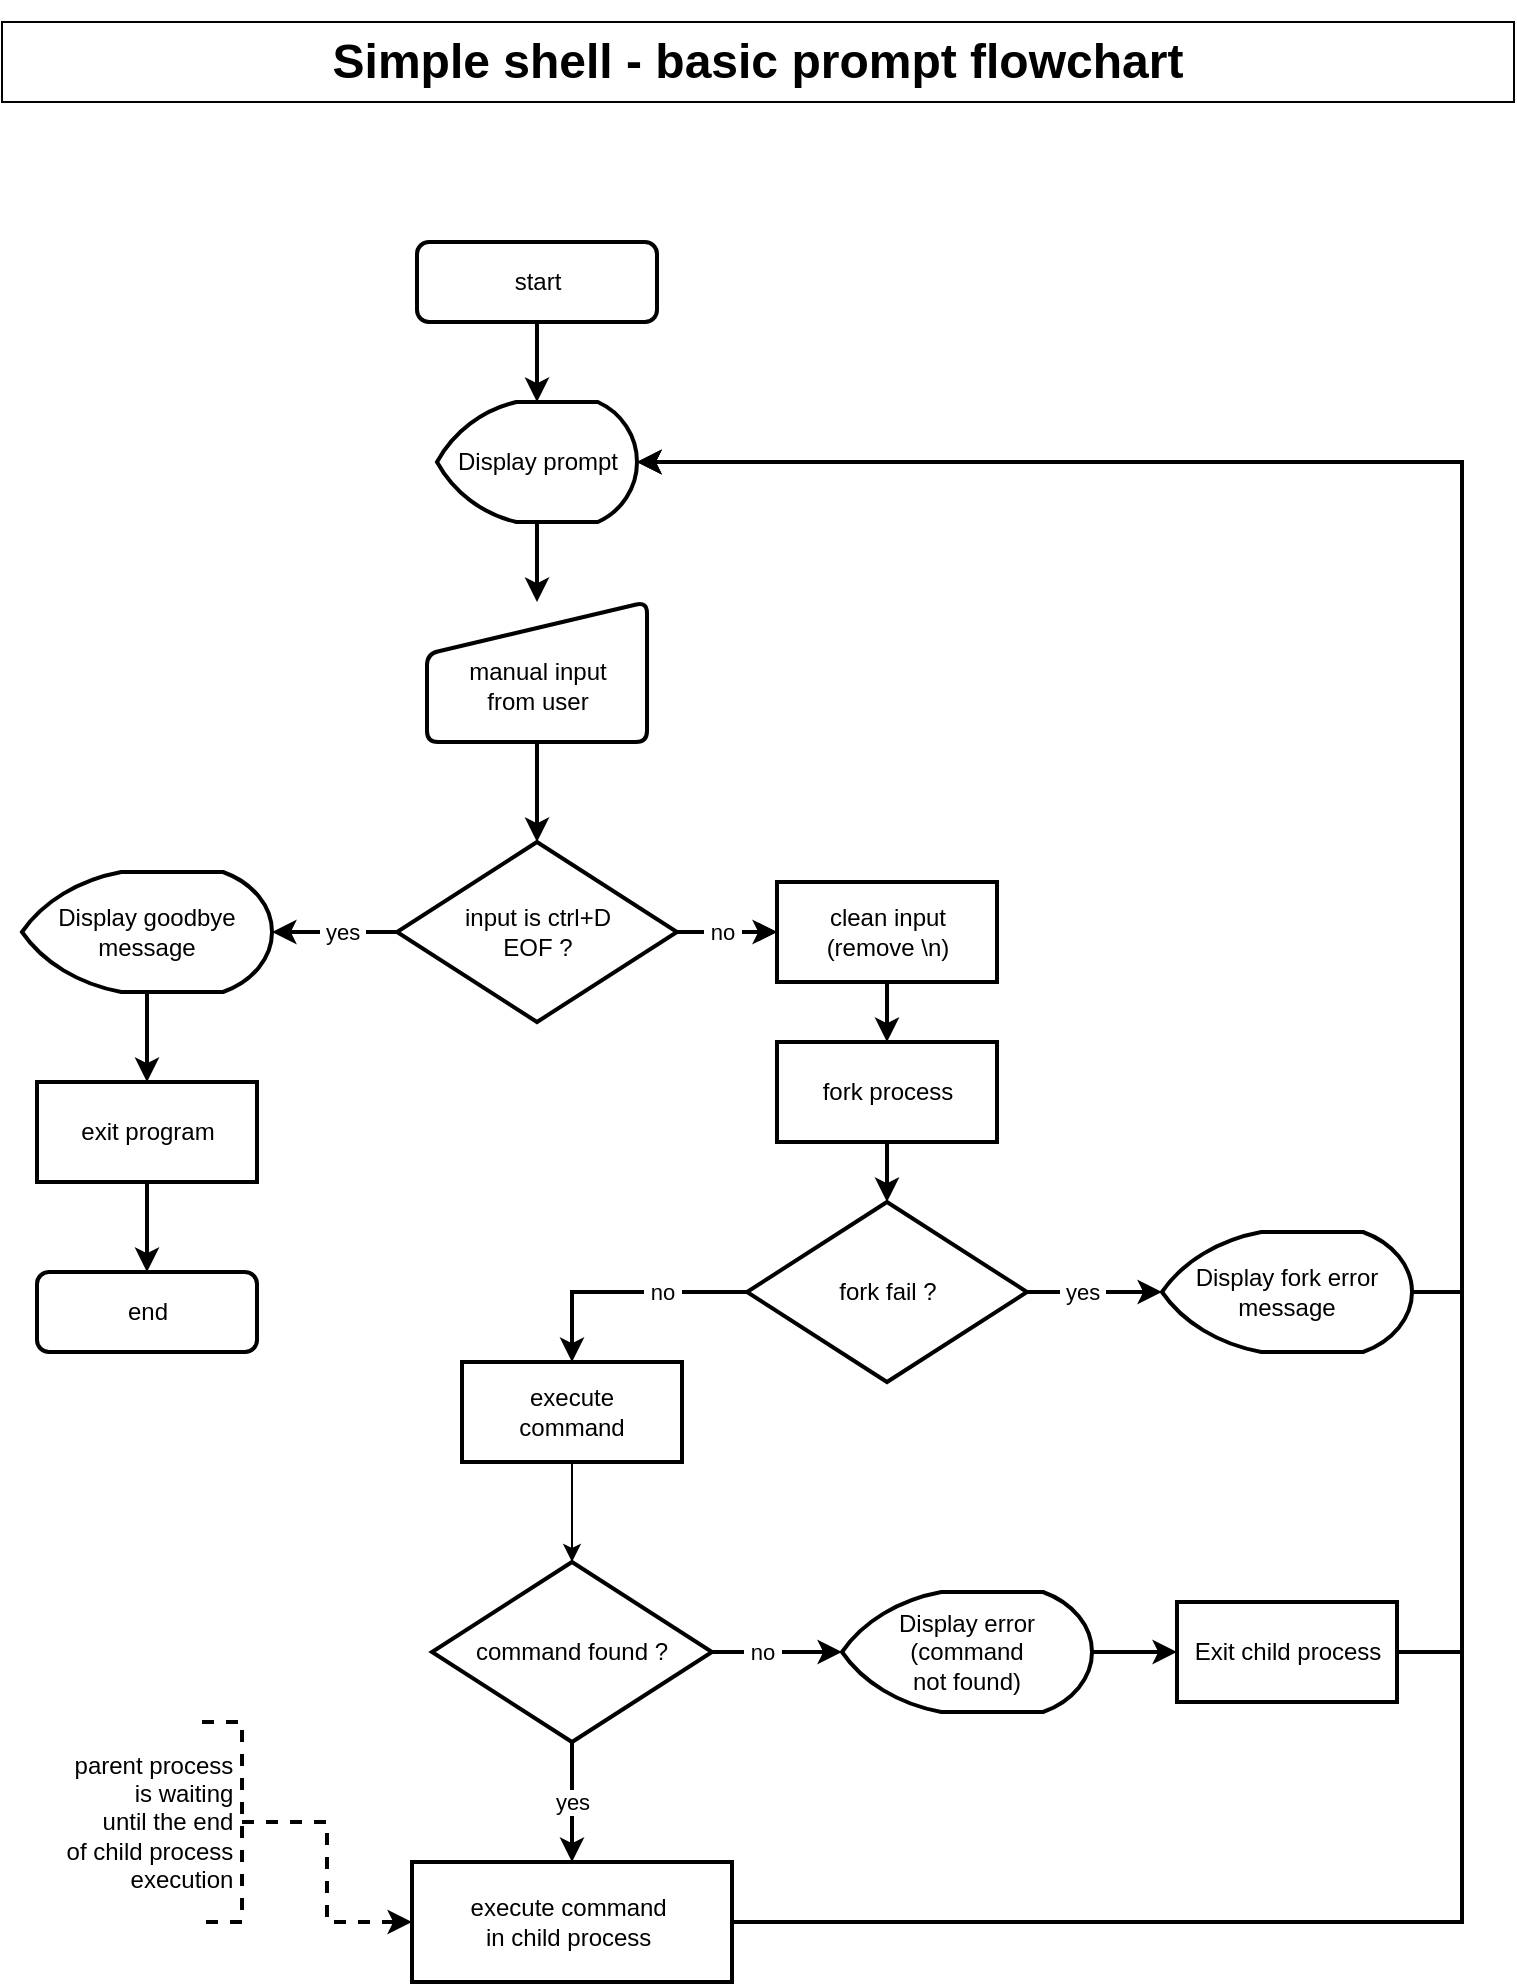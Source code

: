 <mxfile version="24.7.17">
  <diagram id="C5RBs43oDa-KdzZeNtuy" name="Page-1">
    <mxGraphModel dx="950" dy="646" grid="1" gridSize="10" guides="1" tooltips="1" connect="1" arrows="1" fold="1" page="1" pageScale="1" pageWidth="827" pageHeight="1169" math="0" shadow="0">
      <root>
        <mxCell id="WIyWlLk6GJQsqaUBKTNV-0" />
        <mxCell id="WIyWlLk6GJQsqaUBKTNV-1" parent="WIyWlLk6GJQsqaUBKTNV-0" />
        <mxCell id="WIyWlLk6GJQsqaUBKTNV-3" value="start" style="rounded=1;whiteSpace=wrap;html=1;fontSize=12;glass=0;strokeWidth=2;shadow=0;" parent="WIyWlLk6GJQsqaUBKTNV-1" vertex="1">
          <mxGeometry x="251.5" y="150" width="120" height="40" as="geometry" />
        </mxCell>
        <mxCell id="NejKWs3AC0AdlwhUtmeb-6" style="edgeStyle=orthogonalEdgeStyle;rounded=0;orthogonalLoop=1;jettySize=auto;html=1;strokeWidth=2;" parent="WIyWlLk6GJQsqaUBKTNV-1" source="NejKWs3AC0AdlwhUtmeb-3" target="NejKWs3AC0AdlwhUtmeb-5" edge="1">
          <mxGeometry relative="1" as="geometry" />
        </mxCell>
        <mxCell id="NejKWs3AC0AdlwhUtmeb-3" value="Display prompt" style="strokeWidth=2;html=1;shape=mxgraph.flowchart.display;whiteSpace=wrap;" parent="WIyWlLk6GJQsqaUBKTNV-1" vertex="1">
          <mxGeometry x="261.5" y="230" width="100" height="60" as="geometry" />
        </mxCell>
        <mxCell id="NejKWs3AC0AdlwhUtmeb-4" style="edgeStyle=orthogonalEdgeStyle;rounded=0;orthogonalLoop=1;jettySize=auto;html=1;entryX=0.5;entryY=0;entryDx=0;entryDy=0;entryPerimeter=0;strokeWidth=2;" parent="WIyWlLk6GJQsqaUBKTNV-1" source="WIyWlLk6GJQsqaUBKTNV-3" target="NejKWs3AC0AdlwhUtmeb-3" edge="1">
          <mxGeometry relative="1" as="geometry" />
        </mxCell>
        <mxCell id="NejKWs3AC0AdlwhUtmeb-5" value="&lt;div&gt;&lt;br&gt;&lt;/div&gt;manual input&lt;div&gt;from user&lt;/div&gt;" style="html=1;strokeWidth=2;shape=manualInput;whiteSpace=wrap;rounded=1;size=26;arcSize=11;" parent="WIyWlLk6GJQsqaUBKTNV-1" vertex="1">
          <mxGeometry x="256.5" y="330" width="110" height="70" as="geometry" />
        </mxCell>
        <mxCell id="NejKWs3AC0AdlwhUtmeb-13" value="&amp;nbsp;yes&amp;nbsp;" style="edgeStyle=orthogonalEdgeStyle;rounded=0;orthogonalLoop=1;jettySize=auto;html=1;entryX=1;entryY=0.5;entryDx=0;entryDy=0;entryPerimeter=0;strokeWidth=2;" parent="WIyWlLk6GJQsqaUBKTNV-1" source="NejKWs3AC0AdlwhUtmeb-7" target="NejKWs3AC0AdlwhUtmeb-24" edge="1">
          <mxGeometry x="-0.12" relative="1" as="geometry">
            <mxPoint as="offset" />
          </mxGeometry>
        </mxCell>
        <mxCell id="NejKWs3AC0AdlwhUtmeb-17" style="edgeStyle=orthogonalEdgeStyle;rounded=0;orthogonalLoop=1;jettySize=auto;html=1;entryX=0;entryY=0.5;entryDx=0;entryDy=0;strokeWidth=2;" parent="WIyWlLk6GJQsqaUBKTNV-1" source="NejKWs3AC0AdlwhUtmeb-7" target="NejKWs3AC0AdlwhUtmeb-16" edge="1">
          <mxGeometry relative="1" as="geometry" />
        </mxCell>
        <mxCell id="NejKWs3AC0AdlwhUtmeb-37" value="&amp;nbsp;no&amp;nbsp;" style="edgeStyle=orthogonalEdgeStyle;rounded=0;orthogonalLoop=1;jettySize=auto;html=1;" parent="WIyWlLk6GJQsqaUBKTNV-1" source="NejKWs3AC0AdlwhUtmeb-7" target="NejKWs3AC0AdlwhUtmeb-16" edge="1">
          <mxGeometry x="-0.1" relative="1" as="geometry">
            <mxPoint as="offset" />
          </mxGeometry>
        </mxCell>
        <mxCell id="NejKWs3AC0AdlwhUtmeb-7" value="input is ctrl+D&lt;br&gt;EOF ?" style="strokeWidth=2;html=1;shape=mxgraph.flowchart.decision;whiteSpace=wrap;" parent="WIyWlLk6GJQsqaUBKTNV-1" vertex="1">
          <mxGeometry x="241.5" y="450" width="140" height="90" as="geometry" />
        </mxCell>
        <mxCell id="NejKWs3AC0AdlwhUtmeb-8" value="end" style="rounded=1;whiteSpace=wrap;html=1;fontSize=12;glass=0;strokeWidth=2;shadow=0;" parent="WIyWlLk6GJQsqaUBKTNV-1" vertex="1">
          <mxGeometry x="61.5" y="665" width="110" height="40" as="geometry" />
        </mxCell>
        <mxCell id="NejKWs3AC0AdlwhUtmeb-15" style="edgeStyle=orthogonalEdgeStyle;rounded=0;orthogonalLoop=1;jettySize=auto;html=1;strokeWidth=2;" parent="WIyWlLk6GJQsqaUBKTNV-1" source="NejKWs3AC0AdlwhUtmeb-12" target="NejKWs3AC0AdlwhUtmeb-8" edge="1">
          <mxGeometry relative="1" as="geometry" />
        </mxCell>
        <mxCell id="NejKWs3AC0AdlwhUtmeb-12" value="exit program" style="rounded=0;whiteSpace=wrap;html=1;strokeWidth=2;" parent="WIyWlLk6GJQsqaUBKTNV-1" vertex="1">
          <mxGeometry x="61.5" y="570" width="110" height="50" as="geometry" />
        </mxCell>
        <mxCell id="NejKWs3AC0AdlwhUtmeb-14" style="edgeStyle=orthogonalEdgeStyle;rounded=0;orthogonalLoop=1;jettySize=auto;html=1;entryX=0.5;entryY=0;entryDx=0;entryDy=0;entryPerimeter=0;strokeWidth=2;" parent="WIyWlLk6GJQsqaUBKTNV-1" source="NejKWs3AC0AdlwhUtmeb-5" target="NejKWs3AC0AdlwhUtmeb-7" edge="1">
          <mxGeometry relative="1" as="geometry" />
        </mxCell>
        <mxCell id="NejKWs3AC0AdlwhUtmeb-19" style="edgeStyle=orthogonalEdgeStyle;rounded=0;orthogonalLoop=1;jettySize=auto;html=1;entryX=0.5;entryY=0;entryDx=0;entryDy=0;strokeWidth=2;" parent="WIyWlLk6GJQsqaUBKTNV-1" source="NejKWs3AC0AdlwhUtmeb-16" target="NejKWs3AC0AdlwhUtmeb-18" edge="1">
          <mxGeometry relative="1" as="geometry" />
        </mxCell>
        <mxCell id="NejKWs3AC0AdlwhUtmeb-16" value="clean input&lt;div&gt;(remove \n)&lt;/div&gt;" style="rounded=0;whiteSpace=wrap;html=1;strokeWidth=2;" parent="WIyWlLk6GJQsqaUBKTNV-1" vertex="1">
          <mxGeometry x="431.5" y="470" width="110" height="50" as="geometry" />
        </mxCell>
        <mxCell id="NejKWs3AC0AdlwhUtmeb-18" value="fork process" style="rounded=0;whiteSpace=wrap;html=1;strokeWidth=2;" parent="WIyWlLk6GJQsqaUBKTNV-1" vertex="1">
          <mxGeometry x="431.5" y="550" width="110" height="50" as="geometry" />
        </mxCell>
        <mxCell id="NejKWs3AC0AdlwhUtmeb-40" value="&amp;nbsp;no&amp;nbsp;" style="edgeStyle=orthogonalEdgeStyle;rounded=0;orthogonalLoop=1;jettySize=auto;html=1;entryX=0.5;entryY=0;entryDx=0;entryDy=0;strokeWidth=2;" parent="WIyWlLk6GJQsqaUBKTNV-1" source="NejKWs3AC0AdlwhUtmeb-20" target="NejKWs3AC0AdlwhUtmeb-39" edge="1">
          <mxGeometry x="-0.306" relative="1" as="geometry">
            <mxPoint as="offset" />
          </mxGeometry>
        </mxCell>
        <mxCell id="NejKWs3AC0AdlwhUtmeb-20" value="fork fail ?" style="strokeWidth=2;html=1;shape=mxgraph.flowchart.decision;whiteSpace=wrap;" parent="WIyWlLk6GJQsqaUBKTNV-1" vertex="1">
          <mxGeometry x="416.5" y="630" width="140" height="90" as="geometry" />
        </mxCell>
        <mxCell id="NejKWs3AC0AdlwhUtmeb-21" style="edgeStyle=orthogonalEdgeStyle;rounded=0;orthogonalLoop=1;jettySize=auto;html=1;entryX=0.5;entryY=0;entryDx=0;entryDy=0;entryPerimeter=0;strokeWidth=2;" parent="WIyWlLk6GJQsqaUBKTNV-1" source="NejKWs3AC0AdlwhUtmeb-18" target="NejKWs3AC0AdlwhUtmeb-20" edge="1">
          <mxGeometry relative="1" as="geometry" />
        </mxCell>
        <mxCell id="NejKWs3AC0AdlwhUtmeb-25" style="edgeStyle=orthogonalEdgeStyle;rounded=0;orthogonalLoop=1;jettySize=auto;html=1;entryX=0.5;entryY=0;entryDx=0;entryDy=0;strokeWidth=2;" parent="WIyWlLk6GJQsqaUBKTNV-1" source="NejKWs3AC0AdlwhUtmeb-24" target="NejKWs3AC0AdlwhUtmeb-12" edge="1">
          <mxGeometry relative="1" as="geometry" />
        </mxCell>
        <mxCell id="NejKWs3AC0AdlwhUtmeb-24" value="Display goodbye message" style="strokeWidth=2;html=1;shape=mxgraph.flowchart.display;whiteSpace=wrap;" parent="WIyWlLk6GJQsqaUBKTNV-1" vertex="1">
          <mxGeometry x="54" y="465" width="125" height="60" as="geometry" />
        </mxCell>
        <mxCell id="NejKWs3AC0AdlwhUtmeb-26" value="Display fork error message" style="strokeWidth=2;html=1;shape=mxgraph.flowchart.display;whiteSpace=wrap;" parent="WIyWlLk6GJQsqaUBKTNV-1" vertex="1">
          <mxGeometry x="624" y="645" width="125" height="60" as="geometry" />
        </mxCell>
        <mxCell id="NejKWs3AC0AdlwhUtmeb-27" style="edgeStyle=orthogonalEdgeStyle;rounded=0;orthogonalLoop=1;jettySize=auto;html=1;entryX=0;entryY=0.5;entryDx=0;entryDy=0;entryPerimeter=0;strokeWidth=2;" parent="WIyWlLk6GJQsqaUBKTNV-1" source="NejKWs3AC0AdlwhUtmeb-20" target="NejKWs3AC0AdlwhUtmeb-26" edge="1">
          <mxGeometry relative="1" as="geometry" />
        </mxCell>
        <mxCell id="NejKWs3AC0AdlwhUtmeb-35" value="&amp;nbsp;yes&amp;nbsp;" style="edgeLabel;html=1;align=center;verticalAlign=middle;resizable=0;points=[];" parent="NejKWs3AC0AdlwhUtmeb-27" vertex="1" connectable="0">
          <mxGeometry x="-0.3" y="3" relative="1" as="geometry">
            <mxPoint x="4" y="3" as="offset" />
          </mxGeometry>
        </mxCell>
        <mxCell id="NejKWs3AC0AdlwhUtmeb-39" value="execute&lt;div&gt;command&lt;/div&gt;" style="rounded=0;whiteSpace=wrap;html=1;strokeWidth=2;" parent="WIyWlLk6GJQsqaUBKTNV-1" vertex="1">
          <mxGeometry x="274" y="710" width="110" height="50" as="geometry" />
        </mxCell>
        <mxCell id="NejKWs3AC0AdlwhUtmeb-59" value="yes" style="edgeStyle=orthogonalEdgeStyle;rounded=0;orthogonalLoop=1;jettySize=auto;html=1;entryX=0.5;entryY=0;entryDx=0;entryDy=0;strokeWidth=2;" parent="WIyWlLk6GJQsqaUBKTNV-1" source="NejKWs3AC0AdlwhUtmeb-41" target="NejKWs3AC0AdlwhUtmeb-58" edge="1">
          <mxGeometry relative="1" as="geometry" />
        </mxCell>
        <mxCell id="NejKWs3AC0AdlwhUtmeb-41" value="command found ?" style="strokeWidth=2;html=1;shape=mxgraph.flowchart.decision;whiteSpace=wrap;" parent="WIyWlLk6GJQsqaUBKTNV-1" vertex="1">
          <mxGeometry x="259" y="810" width="140" height="90" as="geometry" />
        </mxCell>
        <mxCell id="NejKWs3AC0AdlwhUtmeb-42" style="edgeStyle=orthogonalEdgeStyle;rounded=0;orthogonalLoop=1;jettySize=auto;html=1;entryX=0.5;entryY=0;entryDx=0;entryDy=0;entryPerimeter=0;" parent="WIyWlLk6GJQsqaUBKTNV-1" source="NejKWs3AC0AdlwhUtmeb-39" target="NejKWs3AC0AdlwhUtmeb-41" edge="1">
          <mxGeometry relative="1" as="geometry" />
        </mxCell>
        <mxCell id="NejKWs3AC0AdlwhUtmeb-49" style="edgeStyle=orthogonalEdgeStyle;rounded=0;orthogonalLoop=1;jettySize=auto;html=1;entryX=0;entryY=0.5;entryDx=0;entryDy=0;strokeWidth=2;" parent="WIyWlLk6GJQsqaUBKTNV-1" source="NejKWs3AC0AdlwhUtmeb-45" target="NejKWs3AC0AdlwhUtmeb-48" edge="1">
          <mxGeometry relative="1" as="geometry" />
        </mxCell>
        <mxCell id="NejKWs3AC0AdlwhUtmeb-45" value="Display error (command&lt;div&gt;not found)&lt;/div&gt;" style="strokeWidth=2;html=1;shape=mxgraph.flowchart.display;whiteSpace=wrap;" parent="WIyWlLk6GJQsqaUBKTNV-1" vertex="1">
          <mxGeometry x="464" y="825" width="125" height="60" as="geometry" />
        </mxCell>
        <mxCell id="NejKWs3AC0AdlwhUtmeb-46" style="edgeStyle=orthogonalEdgeStyle;rounded=0;orthogonalLoop=1;jettySize=auto;html=1;entryX=0;entryY=0.5;entryDx=0;entryDy=0;entryPerimeter=0;strokeWidth=2;" parent="WIyWlLk6GJQsqaUBKTNV-1" source="NejKWs3AC0AdlwhUtmeb-41" target="NejKWs3AC0AdlwhUtmeb-45" edge="1">
          <mxGeometry relative="1" as="geometry" />
        </mxCell>
        <mxCell id="NejKWs3AC0AdlwhUtmeb-47" value="&amp;nbsp;no&amp;nbsp;" style="edgeLabel;html=1;align=center;verticalAlign=middle;resizable=0;points=[];" parent="NejKWs3AC0AdlwhUtmeb-46" vertex="1" connectable="0">
          <mxGeometry x="-0.252" relative="1" as="geometry">
            <mxPoint as="offset" />
          </mxGeometry>
        </mxCell>
        <mxCell id="NejKWs3AC0AdlwhUtmeb-48" value="Exit child process" style="rounded=0;whiteSpace=wrap;html=1;strokeWidth=2;" parent="WIyWlLk6GJQsqaUBKTNV-1" vertex="1">
          <mxGeometry x="631.5" y="830" width="110" height="50" as="geometry" />
        </mxCell>
        <mxCell id="NejKWs3AC0AdlwhUtmeb-56" style="edgeStyle=orthogonalEdgeStyle;rounded=0;orthogonalLoop=1;jettySize=auto;html=1;entryX=1;entryY=0.5;entryDx=0;entryDy=0;entryPerimeter=0;strokeWidth=2;" parent="WIyWlLk6GJQsqaUBKTNV-1" source="NejKWs3AC0AdlwhUtmeb-26" target="NejKWs3AC0AdlwhUtmeb-3" edge="1">
          <mxGeometry relative="1" as="geometry">
            <Array as="points">
              <mxPoint x="774" y="675" />
              <mxPoint x="774" y="260" />
            </Array>
          </mxGeometry>
        </mxCell>
        <mxCell id="NejKWs3AC0AdlwhUtmeb-57" style="edgeStyle=orthogonalEdgeStyle;rounded=0;orthogonalLoop=1;jettySize=auto;html=1;entryX=1;entryY=0.5;entryDx=0;entryDy=0;entryPerimeter=0;strokeWidth=2;" parent="WIyWlLk6GJQsqaUBKTNV-1" source="NejKWs3AC0AdlwhUtmeb-48" target="NejKWs3AC0AdlwhUtmeb-3" edge="1">
          <mxGeometry relative="1" as="geometry">
            <Array as="points">
              <mxPoint x="774" y="855" />
              <mxPoint x="774" y="260" />
            </Array>
          </mxGeometry>
        </mxCell>
        <mxCell id="NejKWs3AC0AdlwhUtmeb-58" value="execute command&amp;nbsp;&lt;div&gt;in child process&amp;nbsp;&lt;/div&gt;" style="rounded=0;whiteSpace=wrap;html=1;strokeWidth=2;" parent="WIyWlLk6GJQsqaUBKTNV-1" vertex="1">
          <mxGeometry x="249" y="960" width="160" height="60" as="geometry" />
        </mxCell>
        <mxCell id="NejKWs3AC0AdlwhUtmeb-67" style="edgeStyle=orthogonalEdgeStyle;rounded=0;orthogonalLoop=1;jettySize=auto;html=1;dashed=1;strokeWidth=2;" parent="WIyWlLk6GJQsqaUBKTNV-1" source="NejKWs3AC0AdlwhUtmeb-66" target="NejKWs3AC0AdlwhUtmeb-58" edge="1">
          <mxGeometry relative="1" as="geometry" />
        </mxCell>
        <mxCell id="NejKWs3AC0AdlwhUtmeb-66" value="&lt;span style=&quot;background-color: initial;&quot;&gt;parent process&amp;nbsp;&lt;/span&gt;&lt;br&gt;&lt;span style=&quot;background-color: initial;&quot;&gt;is waiting&amp;nbsp;&lt;/span&gt;&lt;br&gt;&lt;span style=&quot;background-color: initial;&quot;&gt;until the end&amp;nbsp;&lt;/span&gt;&lt;br&gt;&lt;span style=&quot;background-color: initial;&quot;&gt;of child process&amp;nbsp;&lt;/span&gt;&lt;div&gt;&lt;div&gt;execution&amp;nbsp;&lt;/div&gt;&lt;/div&gt;" style="strokeWidth=2;html=1;shape=mxgraph.flowchart.annotation_1;align=right;pointerEvents=1;flipH=1;dashed=1;" parent="WIyWlLk6GJQsqaUBKTNV-1" vertex="1">
          <mxGeometry x="144" y="890" width="20" height="100" as="geometry" />
        </mxCell>
        <mxCell id="NejKWs3AC0AdlwhUtmeb-68" style="edgeStyle=orthogonalEdgeStyle;rounded=0;orthogonalLoop=1;jettySize=auto;html=1;entryX=1;entryY=0.5;entryDx=0;entryDy=0;entryPerimeter=0;strokeWidth=2;" parent="WIyWlLk6GJQsqaUBKTNV-1" source="NejKWs3AC0AdlwhUtmeb-58" target="NejKWs3AC0AdlwhUtmeb-3" edge="1">
          <mxGeometry relative="1" as="geometry">
            <Array as="points">
              <mxPoint x="774" y="990" />
              <mxPoint x="774" y="260" />
            </Array>
          </mxGeometry>
        </mxCell>
        <mxCell id="NejKWs3AC0AdlwhUtmeb-70" value="&lt;h1&gt;Simple shell - basic prompt flowchart&lt;/h1&gt;" style="rounded=0;whiteSpace=wrap;html=1;" parent="WIyWlLk6GJQsqaUBKTNV-1" vertex="1">
          <mxGeometry x="44" y="40" width="756" height="40" as="geometry" />
        </mxCell>
      </root>
    </mxGraphModel>
  </diagram>
</mxfile>
